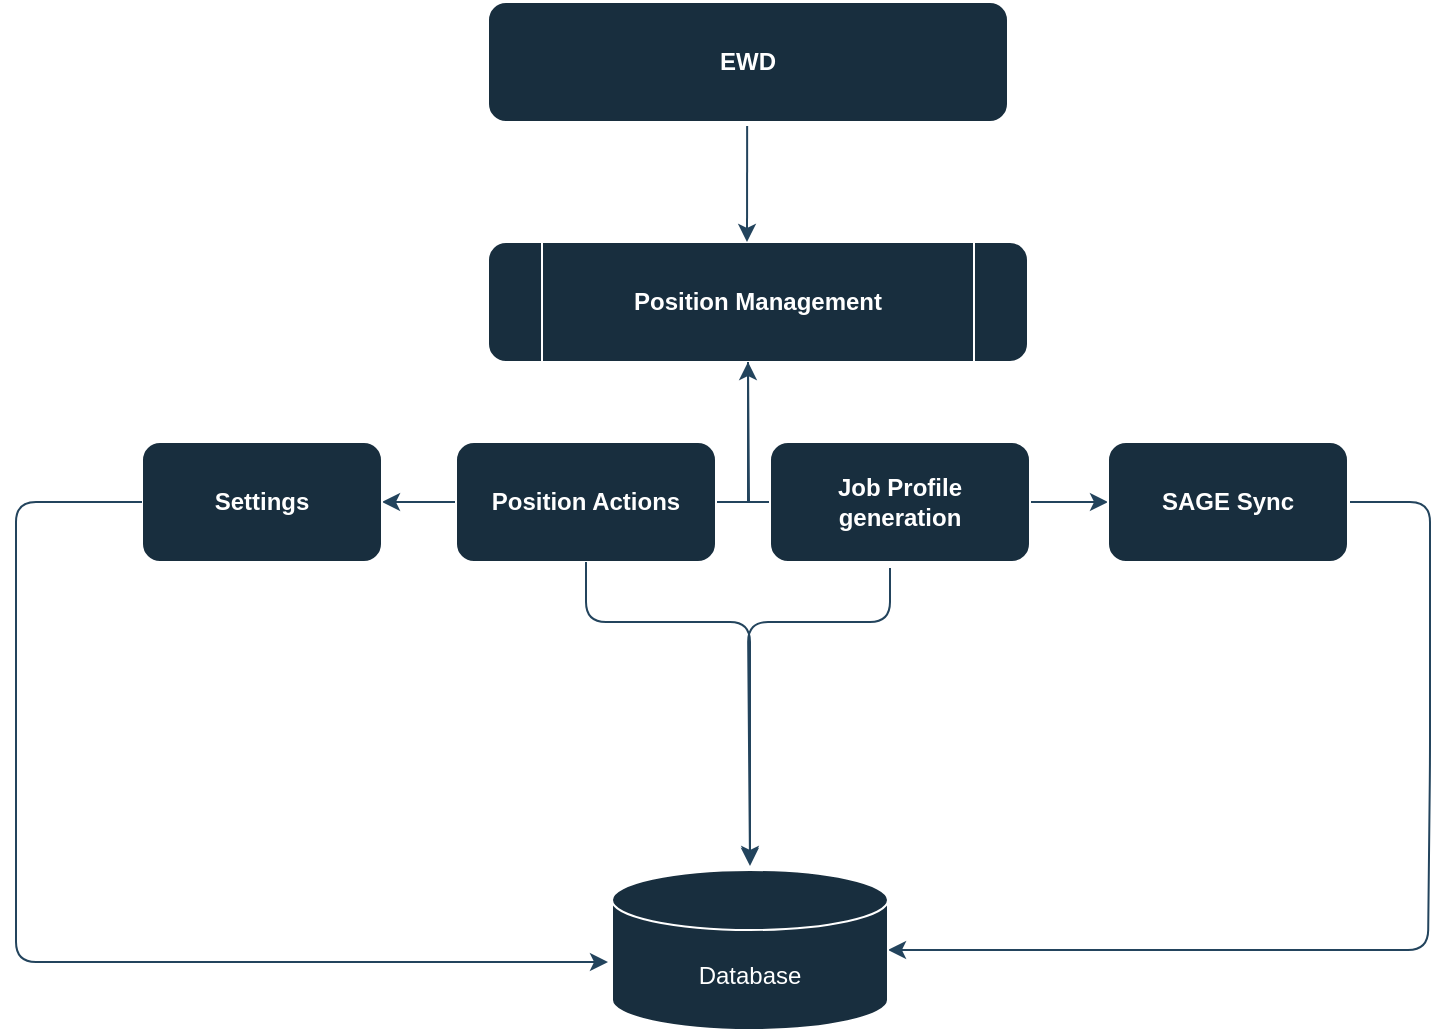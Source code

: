 <mxfile version="20.8.16" type="github">
  <diagram name="Page-1" id="5d7acffa-a066-3a61-03fe-96351882024d">
    <mxGraphModel dx="954" dy="616" grid="1" gridSize="10" guides="1" tooltips="1" connect="1" arrows="1" fold="1" page="1" pageScale="1" pageWidth="1100" pageHeight="850" background="#ffffff" math="0" shadow="0">
      <root>
        <mxCell id="0" />
        <mxCell id="1" parent="0" />
        <mxCell id="1uNn_0z8t6ovCo-_Ci0_-8" value="&lt;b&gt;EWD&lt;/b&gt;" style="rounded=1;whiteSpace=wrap;html=1;labelBackgroundColor=none;fillColor=#182E3E;strokeColor=#FFFFFF;fontColor=#FFFFFF;" parent="1" vertex="1">
          <mxGeometry x="330" y="180" width="260" height="60" as="geometry" />
        </mxCell>
        <mxCell id="1uNn_0z8t6ovCo-_Ci0_-9" value="&lt;b&gt;Position Management&lt;/b&gt;" style="shape=process;whiteSpace=wrap;html=1;backgroundOutline=1;labelBackgroundColor=none;fillColor=#182E3E;strokeColor=#FFFFFF;fontColor=#FFFFFF;rounded=1;" parent="1" vertex="1">
          <mxGeometry x="330" y="300" width="270" height="60" as="geometry" />
        </mxCell>
        <mxCell id="1uNn_0z8t6ovCo-_Ci0_-11" value="" style="endArrow=classic;html=1;rounded=1;entryX=0.5;entryY=0;entryDx=0;entryDy=0;exitX=0.536;exitY=1.04;exitDx=0;exitDy=0;exitPerimeter=0;labelBackgroundColor=none;strokeColor=#23445D;fontColor=default;" parent="1" edge="1">
          <mxGeometry width="50" height="50" relative="1" as="geometry">
            <mxPoint x="459.58" y="242" as="sourcePoint" />
            <mxPoint x="459.5" y="300" as="targetPoint" />
          </mxGeometry>
        </mxCell>
        <mxCell id="1uNn_0z8t6ovCo-_Ci0_-20" value="" style="edgeStyle=orthogonalEdgeStyle;sourcePerimeterSpacing=0;targetPerimeterSpacing=0;startArrow=none;endArrow=none;rounded=1;targetPortConstraint=eastwest;sourcePortConstraint=northsouth;curved=0;rounded=0;labelBackgroundColor=none;strokeColor=#23445D;fontColor=default;" parent="1" target="1uNn_0z8t6ovCo-_Ci0_-22" edge="1">
          <mxGeometry relative="1" as="geometry">
            <mxPoint x="460" y="360" as="sourcePoint" />
          </mxGeometry>
        </mxCell>
        <mxCell id="1uNn_0z8t6ovCo-_Ci0_-27" value="" style="edgeStyle=orthogonalEdgeStyle;rounded=1;orthogonalLoop=1;jettySize=auto;html=1;labelBackgroundColor=none;strokeColor=#23445D;fontColor=default;" parent="1" source="1uNn_0z8t6ovCo-_Ci0_-22" target="1uNn_0z8t6ovCo-_Ci0_-26" edge="1">
          <mxGeometry relative="1" as="geometry" />
        </mxCell>
        <mxCell id="1uNn_0z8t6ovCo-_Ci0_-22" value="&lt;b&gt;Position Actions&lt;/b&gt;" style="whiteSpace=wrap;html=1;align=center;verticalAlign=middle;treeFolding=1;treeMoving=1;labelBackgroundColor=none;fillColor=#182E3E;strokeColor=#FFFFFF;fontColor=#FFFFFF;rounded=1;" parent="1" vertex="1">
          <mxGeometry x="314" y="400" width="130" height="60" as="geometry" />
        </mxCell>
        <mxCell id="1uNn_0z8t6ovCo-_Ci0_-25" value="" style="edgeStyle=orthogonalEdgeStyle;rounded=1;orthogonalLoop=1;jettySize=auto;html=1;labelBackgroundColor=none;strokeColor=#23445D;fontColor=default;" parent="1" source="1uNn_0z8t6ovCo-_Ci0_-23" target="1uNn_0z8t6ovCo-_Ci0_-24" edge="1">
          <mxGeometry relative="1" as="geometry" />
        </mxCell>
        <mxCell id="rIvGE0iNHvyY7L7wnH7d-2" value="" style="edgeStyle=orthogonalEdgeStyle;rounded=0;orthogonalLoop=1;jettySize=auto;html=1;labelBackgroundColor=none;strokeColor=#23445D;fontColor=default;" edge="1" parent="1" source="1uNn_0z8t6ovCo-_Ci0_-23" target="1uNn_0z8t6ovCo-_Ci0_-9">
          <mxGeometry relative="1" as="geometry">
            <Array as="points">
              <mxPoint x="460" y="430" />
            </Array>
          </mxGeometry>
        </mxCell>
        <mxCell id="1uNn_0z8t6ovCo-_Ci0_-23" value="&lt;b&gt;Job Profile&lt;br&gt;generation&lt;/b&gt;" style="whiteSpace=wrap;html=1;align=center;verticalAlign=middle;treeFolding=1;treeMoving=1;labelBackgroundColor=none;fillColor=#182E3E;strokeColor=#FFFFFF;fontColor=#FFFFFF;rounded=1;" parent="1" vertex="1">
          <mxGeometry x="471" y="400" width="130" height="60" as="geometry" />
        </mxCell>
        <mxCell id="1uNn_0z8t6ovCo-_Ci0_-24" value="&lt;b&gt;SAGE Sync&lt;/b&gt;" style="whiteSpace=wrap;html=1;labelBackgroundColor=none;fillColor=#182E3E;strokeColor=#FFFFFF;fontColor=#FFFFFF;rounded=1;" parent="1" vertex="1">
          <mxGeometry x="640" y="400" width="120" height="60" as="geometry" />
        </mxCell>
        <mxCell id="1uNn_0z8t6ovCo-_Ci0_-26" value="&lt;b&gt;Settings&lt;/b&gt;" style="whiteSpace=wrap;html=1;labelBackgroundColor=none;fillColor=#182E3E;strokeColor=#FFFFFF;fontColor=#FFFFFF;rounded=1;" parent="1" vertex="1">
          <mxGeometry x="157" y="400" width="120" height="60" as="geometry" />
        </mxCell>
        <mxCell id="1uNn_0z8t6ovCo-_Ci0_-33" value="" style="endArrow=classic;html=1;rounded=1;exitX=0;exitY=0.5;exitDx=0;exitDy=0;labelBackgroundColor=none;strokeColor=#23445D;fontColor=default;" parent="1" source="1uNn_0z8t6ovCo-_Ci0_-26" edge="1">
          <mxGeometry width="50" height="50" relative="1" as="geometry">
            <mxPoint x="280" y="570" as="sourcePoint" />
            <mxPoint x="390" y="660" as="targetPoint" />
            <Array as="points">
              <mxPoint x="94" y="430" />
              <mxPoint x="94" y="660" />
            </Array>
          </mxGeometry>
        </mxCell>
        <mxCell id="1uNn_0z8t6ovCo-_Ci0_-34" value="" style="endArrow=classic;html=1;rounded=1;labelBackgroundColor=none;strokeColor=#23445D;fontColor=default;exitX=0.5;exitY=1;exitDx=0;exitDy=0;" parent="1" edge="1" source="1uNn_0z8t6ovCo-_Ci0_-22">
          <mxGeometry width="50" height="50" relative="1" as="geometry">
            <mxPoint x="379" y="471" as="sourcePoint" />
            <mxPoint x="461" y="611" as="targetPoint" />
            <Array as="points">
              <mxPoint x="379" y="490" />
              <mxPoint x="461" y="490" />
            </Array>
          </mxGeometry>
        </mxCell>
        <mxCell id="1uNn_0z8t6ovCo-_Ci0_-35" value="" style="endArrow=classic;html=1;rounded=1;labelBackgroundColor=none;strokeColor=#23445D;fontColor=default;" parent="1" edge="1">
          <mxGeometry width="50" height="50" relative="1" as="geometry">
            <mxPoint x="531" y="463" as="sourcePoint" />
            <mxPoint x="461" y="612" as="targetPoint" />
            <Array as="points">
              <mxPoint x="531" y="490" />
              <mxPoint x="460" y="490" />
            </Array>
          </mxGeometry>
        </mxCell>
        <mxCell id="1uNn_0z8t6ovCo-_Ci0_-36" value="" style="endArrow=classic;html=1;rounded=1;exitX=1;exitY=0.5;exitDx=0;exitDy=0;entryX=1;entryY=0.5;entryDx=0;entryDy=0;labelBackgroundColor=none;strokeColor=#23445D;fontColor=default;entryPerimeter=0;" parent="1" target="rIvGE0iNHvyY7L7wnH7d-1" edge="1">
          <mxGeometry width="50" height="50" relative="1" as="geometry">
            <mxPoint x="761" y="430" as="sourcePoint" />
            <mxPoint x="766" y="700" as="targetPoint" />
            <Array as="points">
              <mxPoint x="801" y="430" />
              <mxPoint x="801" y="560" />
              <mxPoint x="800" y="654" />
            </Array>
          </mxGeometry>
        </mxCell>
        <mxCell id="rIvGE0iNHvyY7L7wnH7d-1" value="Database" style="shape=cylinder3;whiteSpace=wrap;html=1;boundedLbl=1;backgroundOutline=1;size=15;labelBackgroundColor=none;fillColor=#182E3E;strokeColor=#FFFFFF;fontColor=#FFFFFF;" vertex="1" parent="1">
          <mxGeometry x="392" y="614" width="138" height="80" as="geometry" />
        </mxCell>
      </root>
    </mxGraphModel>
  </diagram>
</mxfile>
